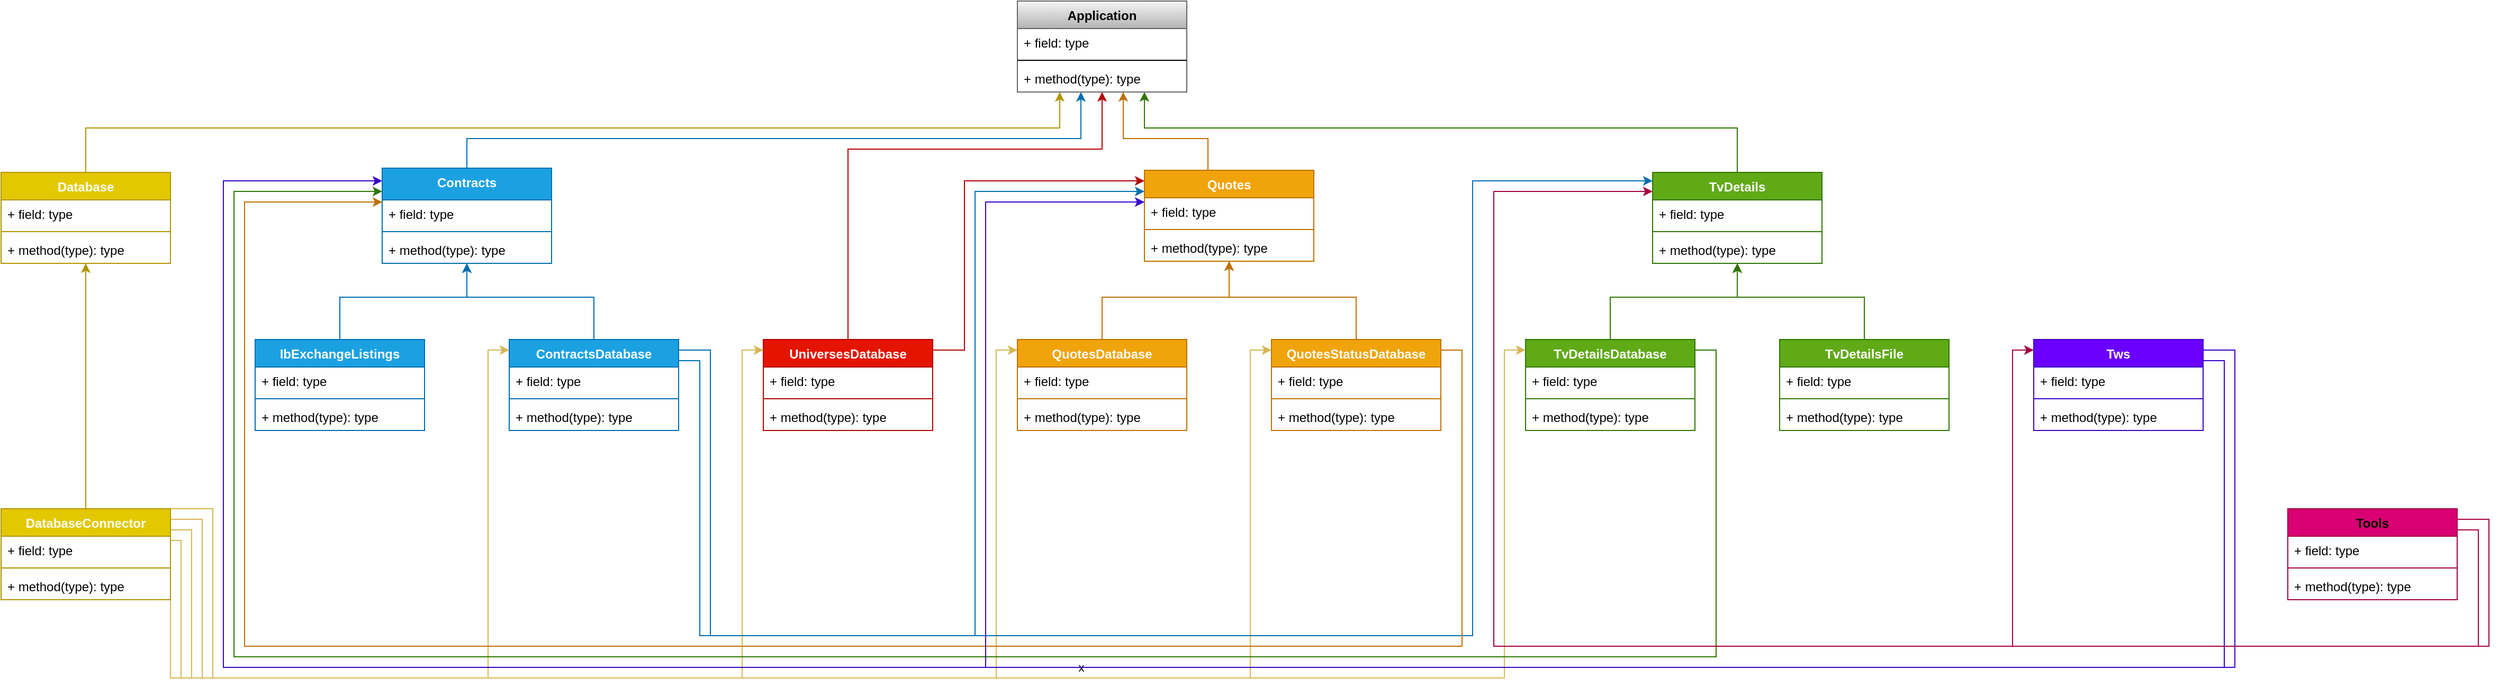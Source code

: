 <mxfile version="13.7.5" type="device"><diagram id="BB7kNoiKcSq8dGjltxOb" name="Page-1"><mxGraphModel dx="2226" dy="819" grid="1" gridSize="10" guides="1" tooltips="1" connect="1" arrows="1" fold="1" page="0" pageScale="1" pageWidth="827" pageHeight="1169" math="0" shadow="0"><root><mxCell id="0"/><mxCell id="1" parent="0"/><mxCell id="VgLcwkSFv6KQ5IUvvoIH-12" style="edgeStyle=orthogonalEdgeStyle;rounded=0;orthogonalLoop=1;jettySize=auto;html=1;fillColor=#1ba1e2;strokeColor=#006EAF;" parent="1" source="tXkQvJT0EXjuDdd7rRlD-1" target="YJe_IOvuNopJCqcw9e_k-1" edge="1"><mxGeometry relative="1" as="geometry"><Array as="points"><mxPoint x="-80" y="170"/><mxPoint x="500" y="170"/></Array></mxGeometry></mxCell><mxCell id="VgLcwkSFv6KQ5IUvvoIH-5" style="edgeStyle=orthogonalEdgeStyle;rounded=0;orthogonalLoop=1;jettySize=auto;html=1;fillColor=#1ba1e2;strokeColor=#006EAF;" parent="1" source="tXkQvJT0EXjuDdd7rRlD-6" target="tXkQvJT0EXjuDdd7rRlD-1" edge="1"><mxGeometry relative="1" as="geometry"><Array as="points"><mxPoint x="40" y="320"/><mxPoint x="-80" y="320"/></Array></mxGeometry></mxCell><mxCell id="VgLcwkSFv6KQ5IUvvoIH-4" style="edgeStyle=orthogonalEdgeStyle;rounded=0;orthogonalLoop=1;jettySize=auto;html=1;fillColor=#e3c800;strokeColor=#B09500;" parent="1" source="tXkQvJT0EXjuDdd7rRlD-10" target="tXkQvJT0EXjuDdd7rRlD-22" edge="1"><mxGeometry relative="1" as="geometry"><Array as="points"><mxPoint x="-440" y="390"/><mxPoint x="-440" y="390"/></Array></mxGeometry></mxCell><mxCell id="VgLcwkSFv6KQ5IUvvoIH-15" style="edgeStyle=orthogonalEdgeStyle;rounded=0;orthogonalLoop=1;jettySize=auto;html=1;fillColor=#fff2cc;strokeColor=#d6b656;" parent="1" source="tXkQvJT0EXjuDdd7rRlD-10" target="tXkQvJT0EXjuDdd7rRlD-6" edge="1"><mxGeometry relative="1" as="geometry"><Array as="points"><mxPoint x="-330" y="530"/><mxPoint x="-330" y="680"/><mxPoint x="-60" y="680"/><mxPoint x="-60" y="370"/></Array></mxGeometry></mxCell><mxCell id="VgLcwkSFv6KQ5IUvvoIH-16" style="edgeStyle=orthogonalEdgeStyle;rounded=0;orthogonalLoop=1;jettySize=auto;html=1;fillColor=#fff2cc;strokeColor=#d6b656;" parent="1" source="tXkQvJT0EXjuDdd7rRlD-10" target="tXkQvJT0EXjuDdd7rRlD-30" edge="1"><mxGeometry relative="1" as="geometry"><Array as="points"><mxPoint x="-360" y="680"/><mxPoint x="420" y="680"/><mxPoint x="420" y="370"/></Array></mxGeometry></mxCell><mxCell id="VgLcwkSFv6KQ5IUvvoIH-20" style="edgeStyle=orthogonalEdgeStyle;rounded=0;orthogonalLoop=1;jettySize=auto;html=1;fillColor=#fff2cc;strokeColor=#d6b656;" parent="1" source="tXkQvJT0EXjuDdd7rRlD-10" target="tXkQvJT0EXjuDdd7rRlD-46" edge="1"><mxGeometry relative="1" as="geometry"><Array as="points"><mxPoint x="-320" y="520"/><mxPoint x="-320" y="680"/><mxPoint x="180" y="680"/><mxPoint x="180" y="370"/></Array></mxGeometry></mxCell><mxCell id="VgLcwkSFv6KQ5IUvvoIH-21" style="edgeStyle=orthogonalEdgeStyle;rounded=0;orthogonalLoop=1;jettySize=auto;html=1;fillColor=#fff2cc;strokeColor=#d6b656;" parent="1" source="tXkQvJT0EXjuDdd7rRlD-10" target="tXkQvJT0EXjuDdd7rRlD-42" edge="1"><mxGeometry relative="1" as="geometry"><Array as="points"><mxPoint x="-350" y="550"/><mxPoint x="-350" y="680"/><mxPoint x="660" y="680"/><mxPoint x="660" y="370"/></Array></mxGeometry></mxCell><mxCell id="VgLcwkSFv6KQ5IUvvoIH-22" style="edgeStyle=orthogonalEdgeStyle;rounded=0;orthogonalLoop=1;jettySize=auto;html=1;fillColor=#fff2cc;strokeColor=#d6b656;" parent="1" source="tXkQvJT0EXjuDdd7rRlD-10" target="tXkQvJT0EXjuDdd7rRlD-38" edge="1"><mxGeometry relative="1" as="geometry"><Array as="points"><mxPoint x="-340" y="540"/><mxPoint x="-340" y="680"/><mxPoint x="900" y="680"/><mxPoint x="900" y="370"/></Array></mxGeometry></mxCell><mxCell id="VgLcwkSFv6KQ5IUvvoIH-6" style="edgeStyle=orthogonalEdgeStyle;rounded=0;orthogonalLoop=1;jettySize=auto;html=1;fillColor=#f0a30a;strokeColor=#BD7000;" parent="1" source="tXkQvJT0EXjuDdd7rRlD-30" target="tXkQvJT0EXjuDdd7rRlD-26" edge="1"><mxGeometry relative="1" as="geometry"><Array as="points"><mxPoint x="520" y="320"/><mxPoint x="640" y="320"/></Array></mxGeometry></mxCell><mxCell id="VgLcwkSFv6KQ5IUvvoIH-8" style="edgeStyle=orthogonalEdgeStyle;rounded=0;orthogonalLoop=1;jettySize=auto;html=1;fillColor=#60a917;strokeColor=#2D7600;" parent="1" source="tXkQvJT0EXjuDdd7rRlD-38" target="tXkQvJT0EXjuDdd7rRlD-34" edge="1"><mxGeometry relative="1" as="geometry"><Array as="points"><mxPoint x="1000" y="320"/><mxPoint x="1120" y="320"/></Array></mxGeometry></mxCell><mxCell id="VgLcwkSFv6KQ5IUvvoIH-7" style="edgeStyle=orthogonalEdgeStyle;rounded=0;orthogonalLoop=1;jettySize=auto;html=1;fillColor=#f0a30a;strokeColor=#BD7000;" parent="1" source="tXkQvJT0EXjuDdd7rRlD-42" target="tXkQvJT0EXjuDdd7rRlD-26" edge="1"><mxGeometry relative="1" as="geometry"><Array as="points"><mxPoint x="760" y="320"/><mxPoint x="640" y="320"/></Array></mxGeometry></mxCell><mxCell id="VgLcwkSFv6KQ5IUvvoIH-13" style="edgeStyle=orthogonalEdgeStyle;rounded=0;orthogonalLoop=1;jettySize=auto;html=1;fillColor=#e3c800;strokeColor=#B09500;" parent="1" source="tXkQvJT0EXjuDdd7rRlD-22" target="YJe_IOvuNopJCqcw9e_k-1" edge="1"><mxGeometry relative="1" as="geometry"><Array as="points"><mxPoint x="-440" y="160"/><mxPoint x="480" y="160"/></Array></mxGeometry></mxCell><mxCell id="VgLcwkSFv6KQ5IUvvoIH-10" style="edgeStyle=orthogonalEdgeStyle;rounded=0;orthogonalLoop=1;jettySize=auto;html=1;fillColor=#60a917;strokeColor=#2D7600;" parent="1" source="tXkQvJT0EXjuDdd7rRlD-34" target="YJe_IOvuNopJCqcw9e_k-1" edge="1"><mxGeometry relative="1" as="geometry"><Array as="points"><mxPoint x="1120" y="160"/><mxPoint x="560" y="160"/></Array></mxGeometry></mxCell><mxCell id="VgLcwkSFv6KQ5IUvvoIH-18" style="edgeStyle=orthogonalEdgeStyle;rounded=0;orthogonalLoop=1;jettySize=auto;html=1;fillColor=#e51400;strokeColor=#B20000;" parent="1" source="tXkQvJT0EXjuDdd7rRlD-46" target="YJe_IOvuNopJCqcw9e_k-1" edge="1"><mxGeometry relative="1" as="geometry"><Array as="points"><mxPoint x="280" y="180"/><mxPoint x="520" y="180"/></Array></mxGeometry></mxCell><mxCell id="YJe_IOvuNopJCqcw9e_k-1" value="Application" style="swimlane;fontStyle=1;align=center;verticalAlign=top;childLayout=stackLayout;horizontal=1;startSize=26;horizontalStack=0;resizeParent=1;resizeParentMax=0;resizeLast=0;collapsible=1;marginBottom=0;gradientColor=#b3b3b3;fillColor=#f5f5f5;strokeColor=#666666;" parent="1" vertex="1"><mxGeometry x="440" y="40" width="160" height="86" as="geometry"/></mxCell><mxCell id="YJe_IOvuNopJCqcw9e_k-2" value="+ field: type" style="text;strokeColor=none;fillColor=none;align=left;verticalAlign=top;spacingLeft=4;spacingRight=4;overflow=hidden;rotatable=0;points=[[0,0.5],[1,0.5]];portConstraint=eastwest;" parent="YJe_IOvuNopJCqcw9e_k-1" vertex="1"><mxGeometry y="26" width="160" height="26" as="geometry"/></mxCell><mxCell id="YJe_IOvuNopJCqcw9e_k-3" value="" style="line;strokeWidth=1;fillColor=none;align=left;verticalAlign=middle;spacingTop=-1;spacingLeft=3;spacingRight=3;rotatable=0;labelPosition=right;points=[];portConstraint=eastwest;" parent="YJe_IOvuNopJCqcw9e_k-1" vertex="1"><mxGeometry y="52" width="160" height="8" as="geometry"/></mxCell><mxCell id="YJe_IOvuNopJCqcw9e_k-4" value="+ method(type): type" style="text;strokeColor=none;fillColor=none;align=left;verticalAlign=top;spacingLeft=4;spacingRight=4;overflow=hidden;rotatable=0;points=[[0,0.5],[1,0.5]];portConstraint=eastwest;" parent="YJe_IOvuNopJCqcw9e_k-1" vertex="1"><mxGeometry y="60" width="160" height="26" as="geometry"/></mxCell><mxCell id="tXkQvJT0EXjuDdd7rRlD-30" value="QuotesDatabase" style="swimlane;fontStyle=1;align=center;verticalAlign=top;childLayout=stackLayout;horizontal=1;startSize=26;horizontalStack=0;resizeParent=1;resizeParentMax=0;resizeLast=0;collapsible=1;marginBottom=0;fillColor=#f0a30a;strokeColor=#BD7000;fontColor=#ffffff;" parent="1" vertex="1"><mxGeometry x="440" y="360" width="160" height="86" as="geometry"/></mxCell><mxCell id="tXkQvJT0EXjuDdd7rRlD-31" value="+ field: type" style="text;strokeColor=none;fillColor=none;align=left;verticalAlign=top;spacingLeft=4;spacingRight=4;overflow=hidden;rotatable=0;points=[[0,0.5],[1,0.5]];portConstraint=eastwest;" parent="tXkQvJT0EXjuDdd7rRlD-30" vertex="1"><mxGeometry y="26" width="160" height="26" as="geometry"/></mxCell><mxCell id="tXkQvJT0EXjuDdd7rRlD-32" value="" style="line;strokeWidth=1;fillColor=#f0a30a;align=left;verticalAlign=middle;spacingTop=-1;spacingLeft=3;spacingRight=3;rotatable=0;labelPosition=right;points=[];portConstraint=eastwest;strokeColor=#BD7000;fontColor=#ffffff;" parent="tXkQvJT0EXjuDdd7rRlD-30" vertex="1"><mxGeometry y="52" width="160" height="8" as="geometry"/></mxCell><mxCell id="tXkQvJT0EXjuDdd7rRlD-33" value="+ method(type): type" style="text;strokeColor=none;fillColor=none;align=left;verticalAlign=top;spacingLeft=4;spacingRight=4;overflow=hidden;rotatable=0;points=[[0,0.5],[1,0.5]];portConstraint=eastwest;" parent="tXkQvJT0EXjuDdd7rRlD-30" vertex="1"><mxGeometry y="60" width="160" height="26" as="geometry"/></mxCell><mxCell id="dvXFMsRxFEqViJQwBgYw-15" style="edgeStyle=orthogonalEdgeStyle;rounded=0;orthogonalLoop=1;jettySize=auto;html=1;fillColor=#e51400;strokeColor=#B20000;" parent="1" source="tXkQvJT0EXjuDdd7rRlD-46" target="tXkQvJT0EXjuDdd7rRlD-26" edge="1"><mxGeometry relative="1" as="geometry"><Array as="points"><mxPoint x="390" y="370"/><mxPoint x="390" y="210"/></Array></mxGeometry></mxCell><mxCell id="dvXFMsRxFEqViJQwBgYw-14" style="edgeStyle=orthogonalEdgeStyle;rounded=0;orthogonalLoop=1;jettySize=auto;html=1;fillColor=#1ba1e2;strokeColor=#006EAF;" parent="1" source="tXkQvJT0EXjuDdd7rRlD-6" target="tXkQvJT0EXjuDdd7rRlD-34" edge="1"><mxGeometry relative="1" as="geometry"><Array as="points"><mxPoint x="150" y="370"/><mxPoint x="150" y="640"/><mxPoint x="870" y="640"/><mxPoint x="870" y="210"/></Array></mxGeometry></mxCell><mxCell id="dvXFMsRxFEqViJQwBgYw-18" style="edgeStyle=orthogonalEdgeStyle;rounded=0;orthogonalLoop=1;jettySize=auto;html=1;fillColor=#1ba1e2;strokeColor=#006EAF;" parent="1" source="tXkQvJT0EXjuDdd7rRlD-6" target="tXkQvJT0EXjuDdd7rRlD-26" edge="1"><mxGeometry relative="1" as="geometry"><Array as="points"><mxPoint x="140" y="380"/><mxPoint x="140" y="640"/><mxPoint x="400" y="640"/><mxPoint x="400" y="220"/></Array></mxGeometry></mxCell><mxCell id="dvXFMsRxFEqViJQwBgYw-7" style="edgeStyle=orthogonalEdgeStyle;rounded=0;orthogonalLoop=1;jettySize=auto;html=1;fillColor=#f0a30a;strokeColor=#BD7000;" parent="1" source="tXkQvJT0EXjuDdd7rRlD-42" target="tXkQvJT0EXjuDdd7rRlD-1" edge="1"><mxGeometry relative="1" as="geometry"><Array as="points"><mxPoint x="860" y="370"/><mxPoint x="860" y="650"/><mxPoint x="-290" y="650"/><mxPoint x="-290" y="230"/></Array></mxGeometry></mxCell><mxCell id="dvXFMsRxFEqViJQwBgYw-6" style="edgeStyle=orthogonalEdgeStyle;rounded=0;orthogonalLoop=1;jettySize=auto;html=1;fillColor=#60a917;strokeColor=#2D7600;" parent="1" source="tXkQvJT0EXjuDdd7rRlD-38" target="tXkQvJT0EXjuDdd7rRlD-1" edge="1"><mxGeometry relative="1" as="geometry"><Array as="points"><mxPoint x="1100" y="370"/><mxPoint x="1100" y="660"/><mxPoint x="-300" y="660"/><mxPoint x="-300" y="220"/></Array></mxGeometry></mxCell><mxCell id="dvXFMsRxFEqViJQwBgYw-8" value="x" style="edgeStyle=orthogonalEdgeStyle;rounded=0;orthogonalLoop=1;jettySize=auto;html=1;fillColor=#6a00ff;strokeColor=#3700CC;" parent="1" source="tXkQvJT0EXjuDdd7rRlD-18" target="tXkQvJT0EXjuDdd7rRlD-1" edge="1"><mxGeometry relative="1" as="geometry"><Array as="points"><mxPoint x="1590" y="370"/><mxPoint x="1590" y="670"/><mxPoint x="-310" y="670"/><mxPoint x="-310" y="210"/></Array></mxGeometry></mxCell><mxCell id="VgLcwkSFv6KQ5IUvvoIH-24" style="edgeStyle=orthogonalEdgeStyle;rounded=0;orthogonalLoop=1;jettySize=auto;html=1;fillColor=#f0a30a;strokeColor=#BD7000;" parent="1" source="tXkQvJT0EXjuDdd7rRlD-26" target="YJe_IOvuNopJCqcw9e_k-1" edge="1"><mxGeometry relative="1" as="geometry"><Array as="points"><mxPoint x="620" y="170"/><mxPoint x="540" y="170"/></Array></mxGeometry></mxCell><mxCell id="dvXFMsRxFEqViJQwBgYw-5" style="edgeStyle=orthogonalEdgeStyle;rounded=0;orthogonalLoop=1;jettySize=auto;html=1;fillColor=#1ba1e2;strokeColor=#006EAF;" parent="1" source="dvXFMsRxFEqViJQwBgYw-1" target="tXkQvJT0EXjuDdd7rRlD-1" edge="1"><mxGeometry relative="1" as="geometry"><Array as="points"><mxPoint x="-80" y="320"/><mxPoint x="20" y="320"/></Array></mxGeometry></mxCell><mxCell id="dvXFMsRxFEqViJQwBgYw-16" style="edgeStyle=orthogonalEdgeStyle;rounded=0;orthogonalLoop=1;jettySize=auto;html=1;fillColor=#6a00ff;strokeColor=#3700CC;" parent="1" source="tXkQvJT0EXjuDdd7rRlD-18" target="tXkQvJT0EXjuDdd7rRlD-26" edge="1"><mxGeometry relative="1" as="geometry"><Array as="points"><mxPoint x="1580" y="380"/><mxPoint x="1580" y="670"/><mxPoint x="410" y="670"/><mxPoint x="410" y="230"/></Array></mxGeometry></mxCell><mxCell id="dvXFMsRxFEqViJQwBgYw-13" style="edgeStyle=orthogonalEdgeStyle;rounded=0;orthogonalLoop=1;jettySize=auto;html=1;fillColor=#60a917;strokeColor=#2D7600;" parent="1" source="dvXFMsRxFEqViJQwBgYw-9" target="tXkQvJT0EXjuDdd7rRlD-34" edge="1"><mxGeometry relative="1" as="geometry"><Array as="points"><mxPoint x="1240" y="320"/><mxPoint x="1120" y="320"/></Array></mxGeometry></mxCell><mxCell id="tXkQvJT0EXjuDdd7rRlD-42" value="QuotesStatusDatabase" style="swimlane;fontStyle=1;align=center;verticalAlign=top;childLayout=stackLayout;horizontal=1;startSize=26;horizontalStack=0;resizeParent=1;resizeParentMax=0;resizeLast=0;collapsible=1;marginBottom=0;fillColor=#f0a30a;strokeColor=#BD7000;fontColor=#ffffff;" parent="1" vertex="1"><mxGeometry x="680" y="360" width="160" height="86" as="geometry"/></mxCell><mxCell id="tXkQvJT0EXjuDdd7rRlD-43" value="+ field: type" style="text;strokeColor=none;fillColor=none;align=left;verticalAlign=top;spacingLeft=4;spacingRight=4;overflow=hidden;rotatable=0;points=[[0,0.5],[1,0.5]];portConstraint=eastwest;" parent="tXkQvJT0EXjuDdd7rRlD-42" vertex="1"><mxGeometry y="26" width="160" height="26" as="geometry"/></mxCell><mxCell id="tXkQvJT0EXjuDdd7rRlD-44" value="" style="line;strokeWidth=1;fillColor=#f0a30a;align=left;verticalAlign=middle;spacingTop=-1;spacingLeft=3;spacingRight=3;rotatable=0;labelPosition=right;points=[];portConstraint=eastwest;strokeColor=#BD7000;fontColor=#ffffff;" parent="tXkQvJT0EXjuDdd7rRlD-42" vertex="1"><mxGeometry y="52" width="160" height="8" as="geometry"/></mxCell><mxCell id="tXkQvJT0EXjuDdd7rRlD-45" value="+ method(type): type" style="text;strokeColor=none;fillColor=none;align=left;verticalAlign=top;spacingLeft=4;spacingRight=4;overflow=hidden;rotatable=0;points=[[0,0.5],[1,0.5]];portConstraint=eastwest;" parent="tXkQvJT0EXjuDdd7rRlD-42" vertex="1"><mxGeometry y="60" width="160" height="26" as="geometry"/></mxCell><mxCell id="tXkQvJT0EXjuDdd7rRlD-18" value="Tws" style="swimlane;fontStyle=1;align=center;verticalAlign=top;childLayout=stackLayout;horizontal=1;startSize=26;horizontalStack=0;resizeParent=1;resizeParentMax=0;resizeLast=0;collapsible=1;marginBottom=0;fillColor=#6a00ff;strokeColor=#3700CC;fontColor=#ffffff;" parent="1" vertex="1"><mxGeometry x="1400" y="360" width="160" height="86" as="geometry"/></mxCell><mxCell id="tXkQvJT0EXjuDdd7rRlD-19" value="+ field: type" style="text;strokeColor=none;fillColor=none;align=left;verticalAlign=top;spacingLeft=4;spacingRight=4;overflow=hidden;rotatable=0;points=[[0,0.5],[1,0.5]];portConstraint=eastwest;" parent="tXkQvJT0EXjuDdd7rRlD-18" vertex="1"><mxGeometry y="26" width="160" height="26" as="geometry"/></mxCell><mxCell id="tXkQvJT0EXjuDdd7rRlD-20" value="" style="line;strokeWidth=1;fillColor=#6a00ff;align=left;verticalAlign=middle;spacingTop=-1;spacingLeft=3;spacingRight=3;rotatable=0;labelPosition=right;points=[];portConstraint=eastwest;strokeColor=#3700CC;fontColor=#ffffff;" parent="tXkQvJT0EXjuDdd7rRlD-18" vertex="1"><mxGeometry y="52" width="160" height="8" as="geometry"/></mxCell><mxCell id="tXkQvJT0EXjuDdd7rRlD-21" value="+ method(type): type" style="text;strokeColor=none;fillColor=none;align=left;verticalAlign=top;spacingLeft=4;spacingRight=4;overflow=hidden;rotatable=0;points=[[0,0.5],[1,0.5]];portConstraint=eastwest;" parent="tXkQvJT0EXjuDdd7rRlD-18" vertex="1"><mxGeometry y="60" width="160" height="26" as="geometry"/></mxCell><mxCell id="dvXFMsRxFEqViJQwBgYw-9" value="TvDetailsFile" style="swimlane;fontStyle=1;align=center;verticalAlign=top;childLayout=stackLayout;horizontal=1;startSize=26;horizontalStack=0;resizeParent=1;resizeParentMax=0;resizeLast=0;collapsible=1;marginBottom=0;fillColor=#60a917;strokeColor=#2D7600;fontColor=#ffffff;" parent="1" vertex="1"><mxGeometry x="1160" y="360" width="160" height="86" as="geometry"/></mxCell><mxCell id="dvXFMsRxFEqViJQwBgYw-10" value="+ field: type" style="text;strokeColor=none;fillColor=none;align=left;verticalAlign=top;spacingLeft=4;spacingRight=4;overflow=hidden;rotatable=0;points=[[0,0.5],[1,0.5]];portConstraint=eastwest;" parent="dvXFMsRxFEqViJQwBgYw-9" vertex="1"><mxGeometry y="26" width="160" height="26" as="geometry"/></mxCell><mxCell id="dvXFMsRxFEqViJQwBgYw-11" value="" style="line;strokeWidth=1;fillColor=#60a917;align=left;verticalAlign=middle;spacingTop=-1;spacingLeft=3;spacingRight=3;rotatable=0;labelPosition=right;points=[];portConstraint=eastwest;strokeColor=#2D7600;fontColor=#ffffff;" parent="dvXFMsRxFEqViJQwBgYw-9" vertex="1"><mxGeometry y="52" width="160" height="8" as="geometry"/></mxCell><mxCell id="dvXFMsRxFEqViJQwBgYw-12" value="+ method(type): type" style="text;strokeColor=none;fillColor=none;align=left;verticalAlign=top;spacingLeft=4;spacingRight=4;overflow=hidden;rotatable=0;points=[[0,0.5],[1,0.5]];portConstraint=eastwest;" parent="dvXFMsRxFEqViJQwBgYw-9" vertex="1"><mxGeometry y="60" width="160" height="26" as="geometry"/></mxCell><mxCell id="tXkQvJT0EXjuDdd7rRlD-38" value="TvDetailsDatabase" style="swimlane;fontStyle=1;align=center;verticalAlign=top;childLayout=stackLayout;horizontal=1;startSize=26;horizontalStack=0;resizeParent=1;resizeParentMax=0;resizeLast=0;collapsible=1;marginBottom=0;fillColor=#60a917;strokeColor=#2D7600;fontColor=#ffffff;" parent="1" vertex="1"><mxGeometry x="920" y="360" width="160" height="86" as="geometry"/></mxCell><mxCell id="tXkQvJT0EXjuDdd7rRlD-39" value="+ field: type" style="text;strokeColor=none;fillColor=none;align=left;verticalAlign=top;spacingLeft=4;spacingRight=4;overflow=hidden;rotatable=0;points=[[0,0.5],[1,0.5]];portConstraint=eastwest;" parent="tXkQvJT0EXjuDdd7rRlD-38" vertex="1"><mxGeometry y="26" width="160" height="26" as="geometry"/></mxCell><mxCell id="tXkQvJT0EXjuDdd7rRlD-40" value="" style="line;strokeWidth=1;fillColor=#60a917;align=left;verticalAlign=middle;spacingTop=-1;spacingLeft=3;spacingRight=3;rotatable=0;labelPosition=right;points=[];portConstraint=eastwest;strokeColor=#2D7600;fontColor=#ffffff;" parent="tXkQvJT0EXjuDdd7rRlD-38" vertex="1"><mxGeometry y="52" width="160" height="8" as="geometry"/></mxCell><mxCell id="tXkQvJT0EXjuDdd7rRlD-41" value="+ method(type): type" style="text;strokeColor=none;fillColor=none;align=left;verticalAlign=top;spacingLeft=4;spacingRight=4;overflow=hidden;rotatable=0;points=[[0,0.5],[1,0.5]];portConstraint=eastwest;" parent="tXkQvJT0EXjuDdd7rRlD-38" vertex="1"><mxGeometry y="60" width="160" height="26" as="geometry"/></mxCell><mxCell id="tXkQvJT0EXjuDdd7rRlD-22" value="Database" style="swimlane;fontStyle=1;align=center;verticalAlign=top;childLayout=stackLayout;horizontal=1;startSize=26;horizontalStack=0;resizeParent=1;resizeParentMax=0;resizeLast=0;collapsible=1;marginBottom=0;fillColor=#e3c800;strokeColor=#B09500;fontColor=#ffffff;" parent="1" vertex="1"><mxGeometry x="-520" y="202" width="160" height="86" as="geometry"/></mxCell><mxCell id="tXkQvJT0EXjuDdd7rRlD-23" value="+ field: type" style="text;strokeColor=none;fillColor=none;align=left;verticalAlign=top;spacingLeft=4;spacingRight=4;overflow=hidden;rotatable=0;points=[[0,0.5],[1,0.5]];portConstraint=eastwest;" parent="tXkQvJT0EXjuDdd7rRlD-22" vertex="1"><mxGeometry y="26" width="160" height="26" as="geometry"/></mxCell><mxCell id="tXkQvJT0EXjuDdd7rRlD-24" value="" style="line;strokeWidth=1;fillColor=#e3c800;align=left;verticalAlign=middle;spacingTop=-1;spacingLeft=3;spacingRight=3;rotatable=0;labelPosition=right;points=[];portConstraint=eastwest;strokeColor=#B09500;fontColor=#ffffff;" parent="tXkQvJT0EXjuDdd7rRlD-22" vertex="1"><mxGeometry y="52" width="160" height="8" as="geometry"/></mxCell><mxCell id="tXkQvJT0EXjuDdd7rRlD-25" value="+ method(type): type" style="text;strokeColor=none;fillColor=none;align=left;verticalAlign=top;spacingLeft=4;spacingRight=4;overflow=hidden;rotatable=0;points=[[0,0.5],[1,0.5]];portConstraint=eastwest;" parent="tXkQvJT0EXjuDdd7rRlD-22" vertex="1"><mxGeometry y="60" width="160" height="26" as="geometry"/></mxCell><mxCell id="tXkQvJT0EXjuDdd7rRlD-10" value="DatabaseConnector" style="swimlane;fontStyle=1;align=center;verticalAlign=top;childLayout=stackLayout;horizontal=1;startSize=26;horizontalStack=0;resizeParent=1;resizeParentMax=0;resizeLast=0;collapsible=1;marginBottom=0;fillColor=#e3c800;strokeColor=#B09500;fontColor=#ffffff;" parent="1" vertex="1"><mxGeometry x="-520" y="520" width="160" height="86" as="geometry"/></mxCell><mxCell id="tXkQvJT0EXjuDdd7rRlD-11" value="+ field: type" style="text;strokeColor=none;fillColor=none;align=left;verticalAlign=top;spacingLeft=4;spacingRight=4;overflow=hidden;rotatable=0;points=[[0,0.5],[1,0.5]];portConstraint=eastwest;" parent="tXkQvJT0EXjuDdd7rRlD-10" vertex="1"><mxGeometry y="26" width="160" height="26" as="geometry"/></mxCell><mxCell id="tXkQvJT0EXjuDdd7rRlD-12" value="" style="line;strokeWidth=1;fillColor=#e3c800;align=left;verticalAlign=middle;spacingTop=-1;spacingLeft=3;spacingRight=3;rotatable=0;labelPosition=right;points=[];portConstraint=eastwest;strokeColor=#B09500;fontColor=#ffffff;" parent="tXkQvJT0EXjuDdd7rRlD-10" vertex="1"><mxGeometry y="52" width="160" height="8" as="geometry"/></mxCell><mxCell id="tXkQvJT0EXjuDdd7rRlD-13" value="+ method(type): type" style="text;strokeColor=none;fillColor=none;align=left;verticalAlign=top;spacingLeft=4;spacingRight=4;overflow=hidden;rotatable=0;points=[[0,0.5],[1,0.5]];portConstraint=eastwest;" parent="tXkQvJT0EXjuDdd7rRlD-10" vertex="1"><mxGeometry y="60" width="160" height="26" as="geometry"/></mxCell><mxCell id="dvXFMsRxFEqViJQwBgYw-1" value="IbExchangeListings" style="swimlane;fontStyle=1;align=center;verticalAlign=top;childLayout=stackLayout;horizontal=1;startSize=26;horizontalStack=0;resizeParent=1;resizeParentMax=0;resizeLast=0;collapsible=1;marginBottom=0;fillColor=#1ba1e2;strokeColor=#006EAF;fontColor=#ffffff;" parent="1" vertex="1"><mxGeometry x="-280" y="360" width="160" height="86" as="geometry"/></mxCell><mxCell id="dvXFMsRxFEqViJQwBgYw-2" value="+ field: type" style="text;strokeColor=none;fillColor=none;align=left;verticalAlign=top;spacingLeft=4;spacingRight=4;overflow=hidden;rotatable=0;points=[[0,0.5],[1,0.5]];portConstraint=eastwest;" parent="dvXFMsRxFEqViJQwBgYw-1" vertex="1"><mxGeometry y="26" width="160" height="26" as="geometry"/></mxCell><mxCell id="dvXFMsRxFEqViJQwBgYw-3" value="" style="line;strokeWidth=1;fillColor=#1ba1e2;align=left;verticalAlign=middle;spacingTop=-1;spacingLeft=3;spacingRight=3;rotatable=0;labelPosition=right;points=[];portConstraint=eastwest;strokeColor=#006EAF;fontColor=#ffffff;" parent="dvXFMsRxFEqViJQwBgYw-1" vertex="1"><mxGeometry y="52" width="160" height="8" as="geometry"/></mxCell><mxCell id="dvXFMsRxFEqViJQwBgYw-4" value="+ method(type): type" style="text;strokeColor=none;fillColor=none;align=left;verticalAlign=top;spacingLeft=4;spacingRight=4;overflow=hidden;rotatable=0;points=[[0,0.5],[1,0.5]];portConstraint=eastwest;" parent="dvXFMsRxFEqViJQwBgYw-1" vertex="1"><mxGeometry y="60" width="160" height="26" as="geometry"/></mxCell><mxCell id="tXkQvJT0EXjuDdd7rRlD-6" value="ContractsDatabase" style="swimlane;fontStyle=1;align=center;verticalAlign=top;childLayout=stackLayout;horizontal=1;startSize=26;horizontalStack=0;resizeParent=1;resizeParentMax=0;resizeLast=0;collapsible=1;marginBottom=0;fillColor=#1ba1e2;strokeColor=#006EAF;fontColor=#ffffff;" parent="1" vertex="1"><mxGeometry x="-40" y="360" width="160" height="86" as="geometry"/></mxCell><mxCell id="tXkQvJT0EXjuDdd7rRlD-7" value="+ field: type" style="text;strokeColor=none;fillColor=none;align=left;verticalAlign=top;spacingLeft=4;spacingRight=4;overflow=hidden;rotatable=0;points=[[0,0.5],[1,0.5]];portConstraint=eastwest;" parent="tXkQvJT0EXjuDdd7rRlD-6" vertex="1"><mxGeometry y="26" width="160" height="26" as="geometry"/></mxCell><mxCell id="tXkQvJT0EXjuDdd7rRlD-8" value="" style="line;strokeWidth=1;fillColor=#1ba1e2;align=left;verticalAlign=middle;spacingTop=-1;spacingLeft=3;spacingRight=3;rotatable=0;labelPosition=right;points=[];portConstraint=eastwest;strokeColor=#006EAF;fontColor=#ffffff;" parent="tXkQvJT0EXjuDdd7rRlD-6" vertex="1"><mxGeometry y="52" width="160" height="8" as="geometry"/></mxCell><mxCell id="tXkQvJT0EXjuDdd7rRlD-9" value="+ method(type): type" style="text;strokeColor=none;fillColor=none;align=left;verticalAlign=top;spacingLeft=4;spacingRight=4;overflow=hidden;rotatable=0;points=[[0,0.5],[1,0.5]];portConstraint=eastwest;" parent="tXkQvJT0EXjuDdd7rRlD-6" vertex="1"><mxGeometry y="60" width="160" height="26" as="geometry"/></mxCell><mxCell id="tXkQvJT0EXjuDdd7rRlD-46" value="UniversesDatabase" style="swimlane;fontStyle=1;align=center;verticalAlign=top;childLayout=stackLayout;horizontal=1;startSize=26;horizontalStack=0;resizeParent=1;resizeParentMax=0;resizeLast=0;collapsible=1;marginBottom=0;fillColor=#e51400;strokeColor=#B20000;fontColor=#ffffff;" parent="1" vertex="1"><mxGeometry x="200" y="360" width="160" height="86" as="geometry"/></mxCell><mxCell id="tXkQvJT0EXjuDdd7rRlD-47" value="+ field: type" style="text;strokeColor=none;fillColor=none;align=left;verticalAlign=top;spacingLeft=4;spacingRight=4;overflow=hidden;rotatable=0;points=[[0,0.5],[1,0.5]];portConstraint=eastwest;" parent="tXkQvJT0EXjuDdd7rRlD-46" vertex="1"><mxGeometry y="26" width="160" height="26" as="geometry"/></mxCell><mxCell id="tXkQvJT0EXjuDdd7rRlD-48" value="" style="line;strokeWidth=1;fillColor=#e51400;align=left;verticalAlign=middle;spacingTop=-1;spacingLeft=3;spacingRight=3;rotatable=0;labelPosition=right;points=[];portConstraint=eastwest;strokeColor=#B20000;fontColor=#ffffff;" parent="tXkQvJT0EXjuDdd7rRlD-46" vertex="1"><mxGeometry y="52" width="160" height="8" as="geometry"/></mxCell><mxCell id="tXkQvJT0EXjuDdd7rRlD-49" value="+ method(type): type" style="text;strokeColor=none;fillColor=none;align=left;verticalAlign=top;spacingLeft=4;spacingRight=4;overflow=hidden;rotatable=0;points=[[0,0.5],[1,0.5]];portConstraint=eastwest;" parent="tXkQvJT0EXjuDdd7rRlD-46" vertex="1"><mxGeometry y="60" width="160" height="26" as="geometry"/></mxCell><mxCell id="tXkQvJT0EXjuDdd7rRlD-26" value="Quotes" style="swimlane;fontStyle=1;align=center;verticalAlign=top;childLayout=stackLayout;horizontal=1;startSize=26;horizontalStack=0;resizeParent=1;resizeParentMax=0;resizeLast=0;collapsible=1;marginBottom=0;fillColor=#f0a30a;strokeColor=#BD7000;fontColor=#ffffff;" parent="1" vertex="1"><mxGeometry x="560" y="200" width="160" height="86" as="geometry"><mxRectangle x="540" y="200" width="70" height="26" as="alternateBounds"/></mxGeometry></mxCell><mxCell id="tXkQvJT0EXjuDdd7rRlD-27" value="+ field: type" style="text;strokeColor=none;fillColor=none;align=left;verticalAlign=top;spacingLeft=4;spacingRight=4;overflow=hidden;rotatable=0;points=[[0,0.5],[1,0.5]];portConstraint=eastwest;" parent="tXkQvJT0EXjuDdd7rRlD-26" vertex="1"><mxGeometry y="26" width="160" height="26" as="geometry"/></mxCell><mxCell id="tXkQvJT0EXjuDdd7rRlD-28" value="" style="line;strokeWidth=1;fillColor=#f0a30a;align=left;verticalAlign=middle;spacingTop=-1;spacingLeft=3;spacingRight=3;rotatable=0;labelPosition=right;points=[];portConstraint=eastwest;strokeColor=#BD7000;fontColor=#ffffff;" parent="tXkQvJT0EXjuDdd7rRlD-26" vertex="1"><mxGeometry y="52" width="160" height="8" as="geometry"/></mxCell><mxCell id="tXkQvJT0EXjuDdd7rRlD-29" value="+ method(type): type" style="text;strokeColor=none;fillColor=none;align=left;verticalAlign=top;spacingLeft=4;spacingRight=4;overflow=hidden;rotatable=0;points=[[0,0.5],[1,0.5]];portConstraint=eastwest;" parent="tXkQvJT0EXjuDdd7rRlD-26" vertex="1"><mxGeometry y="60" width="160" height="26" as="geometry"/></mxCell><mxCell id="tXkQvJT0EXjuDdd7rRlD-34" value="TvDetails" style="swimlane;fontStyle=1;align=center;verticalAlign=top;childLayout=stackLayout;horizontal=1;startSize=26;horizontalStack=0;resizeParent=1;resizeParentMax=0;resizeLast=0;collapsible=1;marginBottom=0;fillColor=#60a917;strokeColor=#2D7600;fontColor=#ffffff;" parent="1" vertex="1"><mxGeometry x="1040" y="202" width="160" height="86" as="geometry"/></mxCell><mxCell id="tXkQvJT0EXjuDdd7rRlD-35" value="+ field: type" style="text;strokeColor=none;fillColor=none;align=left;verticalAlign=top;spacingLeft=4;spacingRight=4;overflow=hidden;rotatable=0;points=[[0,0.5],[1,0.5]];portConstraint=eastwest;" parent="tXkQvJT0EXjuDdd7rRlD-34" vertex="1"><mxGeometry y="26" width="160" height="26" as="geometry"/></mxCell><mxCell id="tXkQvJT0EXjuDdd7rRlD-36" value="" style="line;strokeWidth=1;fillColor=#60a917;align=left;verticalAlign=middle;spacingTop=-1;spacingLeft=3;spacingRight=3;rotatable=0;labelPosition=right;points=[];portConstraint=eastwest;strokeColor=#2D7600;fontColor=#ffffff;" parent="tXkQvJT0EXjuDdd7rRlD-34" vertex="1"><mxGeometry y="52" width="160" height="8" as="geometry"/></mxCell><mxCell id="tXkQvJT0EXjuDdd7rRlD-37" value="+ method(type): type" style="text;strokeColor=none;fillColor=none;align=left;verticalAlign=top;spacingLeft=4;spacingRight=4;overflow=hidden;rotatable=0;points=[[0,0.5],[1,0.5]];portConstraint=eastwest;" parent="tXkQvJT0EXjuDdd7rRlD-34" vertex="1"><mxGeometry y="60" width="160" height="26" as="geometry"/></mxCell><mxCell id="tXkQvJT0EXjuDdd7rRlD-1" value="Contracts" style="swimlane;fontStyle=1;align=center;verticalAlign=top;childLayout=stackLayout;horizontal=1;startSize=30;horizontalStack=0;resizeParent=1;resizeParentMax=0;resizeLast=0;collapsible=1;marginBottom=0;fillColor=#1ba1e2;strokeColor=#006EAF;fontColor=#ffffff;" parent="1" vertex="1"><mxGeometry x="-160" y="198" width="160" height="90" as="geometry"/></mxCell><mxCell id="tXkQvJT0EXjuDdd7rRlD-2" value="+ field: type" style="text;strokeColor=none;fillColor=none;align=left;verticalAlign=top;spacingLeft=4;spacingRight=4;overflow=hidden;rotatable=0;points=[[0,0.5],[1,0.5]];portConstraint=eastwest;" parent="tXkQvJT0EXjuDdd7rRlD-1" vertex="1"><mxGeometry y="30" width="160" height="26" as="geometry"/></mxCell><mxCell id="tXkQvJT0EXjuDdd7rRlD-3" value="" style="line;strokeWidth=1;fillColor=#1ba1e2;align=left;verticalAlign=middle;spacingTop=-1;spacingLeft=3;spacingRight=3;rotatable=0;labelPosition=right;points=[];portConstraint=eastwest;strokeColor=#006EAF;fontColor=#ffffff;" parent="tXkQvJT0EXjuDdd7rRlD-1" vertex="1"><mxGeometry y="56" width="160" height="8" as="geometry"/></mxCell><mxCell id="tXkQvJT0EXjuDdd7rRlD-4" value="+ method(type): type" style="text;strokeColor=none;fillColor=none;align=left;verticalAlign=top;spacingLeft=4;spacingRight=4;overflow=hidden;rotatable=0;points=[[0,0.5],[1,0.5]];portConstraint=eastwest;" parent="tXkQvJT0EXjuDdd7rRlD-1" vertex="1"><mxGeometry y="64" width="160" height="26" as="geometry"/></mxCell><mxCell id="s9pNGLIwBs0tTTqHAx-r-1" style="edgeStyle=orthogonalEdgeStyle;rounded=0;orthogonalLoop=1;jettySize=auto;html=1;fillColor=#d80073;strokeColor=#A50040;" edge="1" parent="1" source="tXkQvJT0EXjuDdd7rRlD-50" target="tXkQvJT0EXjuDdd7rRlD-34"><mxGeometry relative="1" as="geometry"><Array as="points"><mxPoint x="1830" y="530"/><mxPoint x="1830" y="650"/><mxPoint x="890" y="650"/><mxPoint x="890" y="220"/></Array></mxGeometry></mxCell><mxCell id="s9pNGLIwBs0tTTqHAx-r-2" style="edgeStyle=orthogonalEdgeStyle;rounded=0;orthogonalLoop=1;jettySize=auto;html=1;fillColor=#d80073;strokeColor=#A50040;" edge="1" parent="1" source="tXkQvJT0EXjuDdd7rRlD-51" target="tXkQvJT0EXjuDdd7rRlD-18"><mxGeometry relative="1" as="geometry"><Array as="points"><mxPoint x="1720" y="540"/><mxPoint x="1820" y="540"/><mxPoint x="1820" y="650"/><mxPoint x="1380" y="650"/><mxPoint x="1380" y="370"/></Array></mxGeometry></mxCell><mxCell id="tXkQvJT0EXjuDdd7rRlD-50" value="Tools" style="swimlane;fontStyle=1;align=center;verticalAlign=top;childLayout=stackLayout;horizontal=1;startSize=26;horizontalStack=0;resizeParent=1;resizeParentMax=0;resizeLast=0;collapsible=1;marginBottom=0;fillColor=#d80073;strokeColor=#A50040;" parent="1" vertex="1"><mxGeometry x="1640" y="520" width="160" height="86" as="geometry"/></mxCell><mxCell id="tXkQvJT0EXjuDdd7rRlD-51" value="+ field: type" style="text;strokeColor=none;fillColor=none;align=left;verticalAlign=top;spacingLeft=4;spacingRight=4;overflow=hidden;rotatable=0;points=[[0,0.5],[1,0.5]];portConstraint=eastwest;" parent="tXkQvJT0EXjuDdd7rRlD-50" vertex="1"><mxGeometry y="26" width="160" height="26" as="geometry"/></mxCell><mxCell id="tXkQvJT0EXjuDdd7rRlD-52" value="" style="line;strokeWidth=1;fillColor=#d80073;align=left;verticalAlign=middle;spacingTop=-1;spacingLeft=3;spacingRight=3;rotatable=0;labelPosition=right;points=[];portConstraint=eastwest;strokeColor=#A50040;fontColor=#ffffff;" parent="tXkQvJT0EXjuDdd7rRlD-50" vertex="1"><mxGeometry y="52" width="160" height="8" as="geometry"/></mxCell><mxCell id="tXkQvJT0EXjuDdd7rRlD-53" value="+ method(type): type" style="text;strokeColor=none;fillColor=none;align=left;verticalAlign=top;spacingLeft=4;spacingRight=4;overflow=hidden;rotatable=0;points=[[0,0.5],[1,0.5]];portConstraint=eastwest;" parent="tXkQvJT0EXjuDdd7rRlD-50" vertex="1"><mxGeometry y="60" width="160" height="26" as="geometry"/></mxCell></root></mxGraphModel></diagram></mxfile>